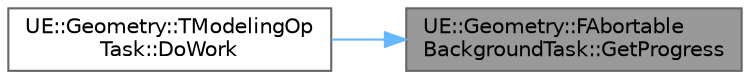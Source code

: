 digraph "UE::Geometry::FAbortableBackgroundTask::GetProgress"
{
 // INTERACTIVE_SVG=YES
 // LATEX_PDF_SIZE
  bgcolor="transparent";
  edge [fontname=Helvetica,fontsize=10,labelfontname=Helvetica,labelfontsize=10];
  node [fontname=Helvetica,fontsize=10,shape=box,height=0.2,width=0.4];
  rankdir="RL";
  Node1 [id="Node000001",label="UE::Geometry::FAbortable\lBackgroundTask::GetProgress",height=0.2,width=0.4,color="gray40", fillcolor="grey60", style="filled", fontcolor="black",tooltip=" "];
  Node1 -> Node2 [id="edge1_Node000001_Node000002",dir="back",color="steelblue1",style="solid",tooltip=" "];
  Node2 [id="Node000002",label="UE::Geometry::TModelingOp\lTask::DoWork",height=0.2,width=0.4,color="grey40", fillcolor="white", style="filled",URL="$d9/d90/classUE_1_1Geometry_1_1TModelingOpTask.html#a6e47fb93929c7f5ed59e6b22c1f6a1fb",tooltip=" "];
}
